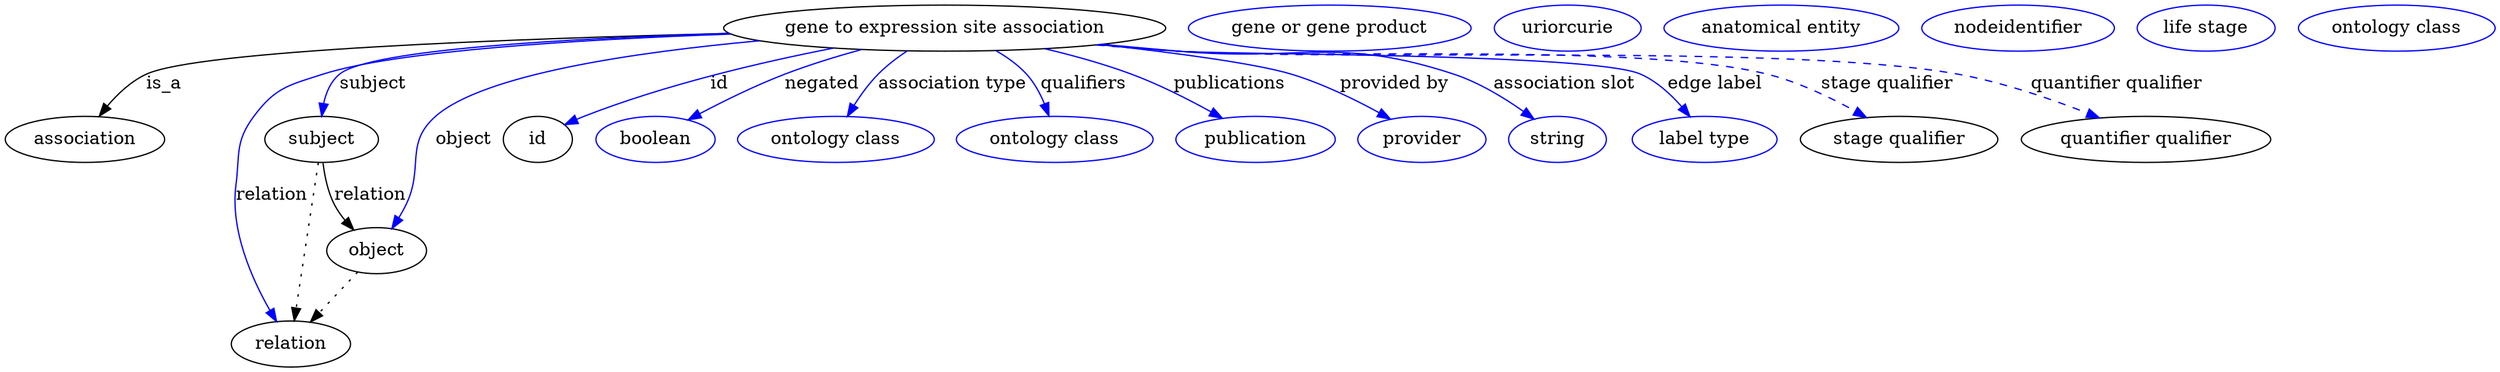 digraph {
	graph [bb="0,0,1588.4,281"];
	node [label="\N"];
	"gene to expression site association"	 [height=0.5,
		label="gene to expression site association",
		pos="624.4,263",
		width=3.6645];
	association	 [height=0.5,
		pos="49.402,177",
		width=1.3723];
	"gene to expression site association" -> association	 [label=is_a,
		lp="101.68,220",
		pos="e,58.849,195.05 494.54,259.67 347.83,255.06 124.83,245.16 89.85,227 79.637,221.7 71.092,212.56 64.526,203.54"];
	subject	 [height=0.5,
		pos="204.4,177",
		width=0.97656];
	"gene to expression site association" -> subject	 [color=blue,
		label=subject,
		lp="242.23,220",
		pos="e,205.85,195.08 496.63,258.46 386.96,253.45 243.23,243.78 221.75,227 214.85,221.61 210.68,213.31 208.17,205.01",
		style=solid];
	relation	 [height=0.5,
		pos="184.4,18",
		width=1.031];
	"gene to expression site association" -> relation	 [color=blue,
		label=relation,
		lp="173.78,134",
		pos="e,177.31,35.763 495.89,258.85 393.71,254.25 259.71,244.99 208.4,227 184.21,218.52 174.28,216.56 160.4,195 143.91,169.38 147.21,157.15 \
151.64,127 155.84,98.478 165.89,67.064 173.76,45.317",
		style=solid];
	object	 [height=0.5,
		pos="244.4,91",
		width=0.88096];
	"gene to expression site association" -> object	 [color=blue,
		label=object,
		lp="301.51,177",
		pos="e,253.12,108.39 514.21,253.03 428.2,243.1 317.83,224.93 284.19,195 260.38,173.81 273.29,156.57 261.4,127 260.16,123.92 258.79,120.73 \
257.38,117.58",
		style=solid];
	id	 [height=0.5,
		pos="354.4,177",
		width=0.75];
	"gene to expression site association" -> id	 [color=blue,
		label=id,
		lp="484.85,220",
		pos="e,375.88,188.34 556.19,247.51 508.75,235.7 444.56,217.63 390.4,195 388.61,194.25 386.79,193.46 384.96,192.63",
		style=solid];
	negated	 [color=blue,
		height=0.5,
		label=boolean,
		pos="437.4,177",
		width=1.0584];
	"gene to expression site association" -> negated	 [color=blue,
		label=negated,
		lp="549.17,220",
		pos="e,460.8,191.4 574.43,246.25 558.97,240.62 542.03,233.98 526.87,227 507.37,218.02 486.38,206.4 469.63,196.62",
		style=solid];
	"association type"	 [color=blue,
		height=0.5,
		label="ontology class",
		pos="554.4,177",
		width=1.6931];
	"gene to expression site association" -> "association type"	 [color=blue,
		label="association type",
		lp="628.31,220",
		pos="e,562.67,195.07 600.92,245.26 594.55,239.81 587.93,233.52 582.59,227 576.93,220.1 571.78,211.9 567.48,204.17",
		style=solid];
	qualifiers	 [color=blue,
		height=0.5,
		label="ontology class",
		pos="694.4,177",
		width=1.6931];
	"gene to expression site association" -> qualifiers	 [color=blue,
		label=qualifiers,
		lp="707.45,220",
		pos="e,688.89,195.35 652.92,245.37 659.92,240.09 666.96,233.85 672.4,227 677.62,220.42 681.87,212.4 685.18,204.74",
		style=solid];
	publications	 [color=blue,
		height=0.5,
		label=publication,
		pos="823.4,177",
		width=1.3859];
	"gene to expression site association" -> publications	 [color=blue,
		label=publications,
		lp="798.62,220",
		pos="e,799.32,192.92 683.37,246.88 701.05,241.34 720.27,234.6 737.4,227 755.61,218.92 774.88,207.97 790.54,198.38",
		style=solid];
	"provided by"	 [color=blue,
		height=0.5,
		label=provider,
		pos="931.4,177",
		width=1.1129];
	"gene to expression site association" -> "provided by"	 [color=blue,
		label="provided by",
		lp="903.03,220",
		pos="e,908.13,191.93 717.32,250.16 763.65,243.17 814.39,234.45 836.4,227 858.35,219.57 881.39,207.57 899.28,197.18",
		style=solid];
	"association slot"	 [color=blue,
		height=0.5,
		label=string,
		pos="1019.4,177",
		width=0.8403];
	"gene to expression site association" -> "association slot"	 [color=blue,
		label="association slot",
		lp="1011.4,220",
		pos="e,1001.5,191.76 719.25,250.47 734.34,248.57 749.8,246.69 764.4,245 842.51,235.99 866.09,252.71 940.4,227 959.51,220.39 978.72,208.38 \
993.42,197.78",
		style=solid];
	"edge label"	 [color=blue,
		height=0.5,
		label="label type",
		pos="1112.4,177",
		width=1.2425];
	"gene to expression site association" -> "edge label"	 [color=blue,
		label="edge label",
		lp="1109,220",
		pos="e,1098.9,194.66 717.31,250.17 733.01,248.26 749.15,246.45 764.4,245 829.57,238.82 998.22,252.73 1058.4,227 1071.2,221.53 1082.9,\
211.67 1092.1,202.14",
		style=solid];
	"stage qualifier"	 [height=0.5,
		pos="1235.4,177",
		width=1.6655];
	"gene to expression site association" -> "stage qualifier"	 [color=blue,
		label="stage qualifier",
		lp="1216.9,220",
		pos="e,1211.5,193.53 716.54,250.09 732.48,248.16 748.9,246.36 764.4,245 847.95,237.65 1060.5,249.23 1141.4,227 1163.1,221.03 1185.4,209.43 \
1202.9,198.9",
		style=dashed];
	"quantifier qualifier"	 [height=0.5,
		pos="1389.4,177",
		width=2.1023];
	"gene to expression site association" -> "quantifier qualifier"	 [color=blue,
		label="quantifier qualifier",
		lp="1359.3,220",
		pos="e,1356.4,193.33 716.15,249.98 732.21,248.05 748.77,246.29 764.4,245 874.33,235.96 1152.4,249.24 1260.4,227 1290.3,220.84 1322.3,\
208.47 1347,197.58",
		style=dashed];
	subject -> relation	 [pos="e,186.67,36.027 202.11,158.76 198.64,131.21 192.04,78.735 187.95,46.223",
		style=dotted];
	subject -> object	 [label=relation,
		lp="240.78,134",
		pos="e,230.82,107.46 207.98,158.87 210.29,149.13 213.78,137.08 218.64,127 220.43,123.29 222.6,119.56 224.91,115.97"];
	"gene to expression site association_subject"	 [color=blue,
		height=0.5,
		label="gene or gene product",
		pos="858.4,263",
		width=2.3474];
	"gene to expression site association_relation"	 [color=blue,
		height=0.5,
		label=uriorcurie,
		pos="1005.4,263",
		width=1.2492];
	object -> relation	 [pos="e,198.17,34.752 230.79,74.435 223.09,65.075 213.33,53.191 204.74,42.745",
		style=dotted];
	"gene to expression site association_object"	 [color=blue,
		height=0.5,
		label="anatomical entity",
		pos="1139.4,263",
		width=1.9792];
	association_id	 [color=blue,
		height=0.5,
		label=nodeidentifier,
		pos="1287.4,263",
		width=1.6451];
	"gene to expression site association_stage qualifier"	 [color=blue,
		height=0.5,
		label="life stage",
		pos="1406.4,263",
		width=1.1742];
	"gene to expression site association_quantifier qualifier"	 [color=blue,
		height=0.5,
		label="ontology class",
		pos="1527.4,263",
		width=1.6931];
}
